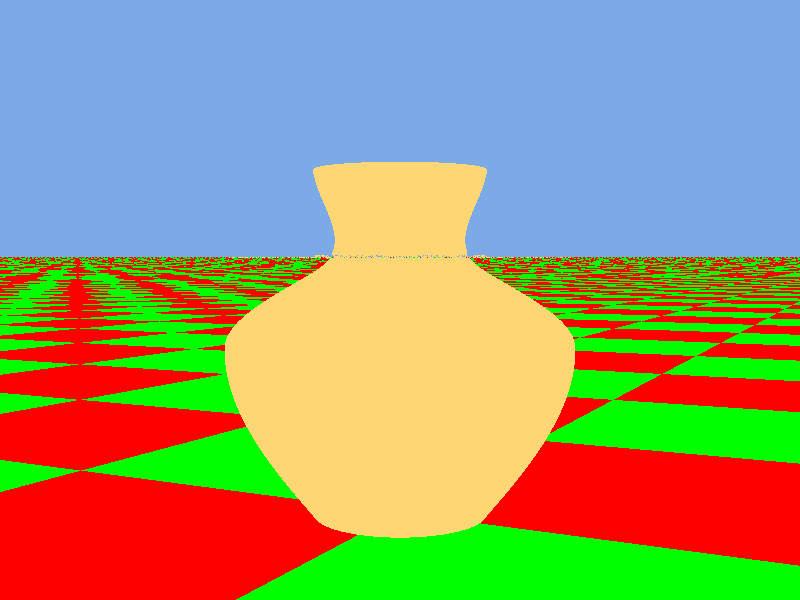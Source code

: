 #include "colors.inc"
#include "golds.inc"
camera {
  location <10, 6, -20>
  look_at <0, 5, 0>
  angle 45
}
background { color rgb<0.2, 0.4, 0.8>  }
light_source { <100, 100, -100> color rgb 1 }
plane {
  y, 0
  pigment { checker color Red, color Green scale 10 }
}
sor {
  6,
  <0.0,  -0.5>,
  <1.0,   0.0>,
  <2.0,   2.0>,
  <0.8,   3.0>,
  <1.0,   4.0>,
  <1.0,   4.5>
  open
  texture { T_Gold_1B }
  scale <2,2,2>
}